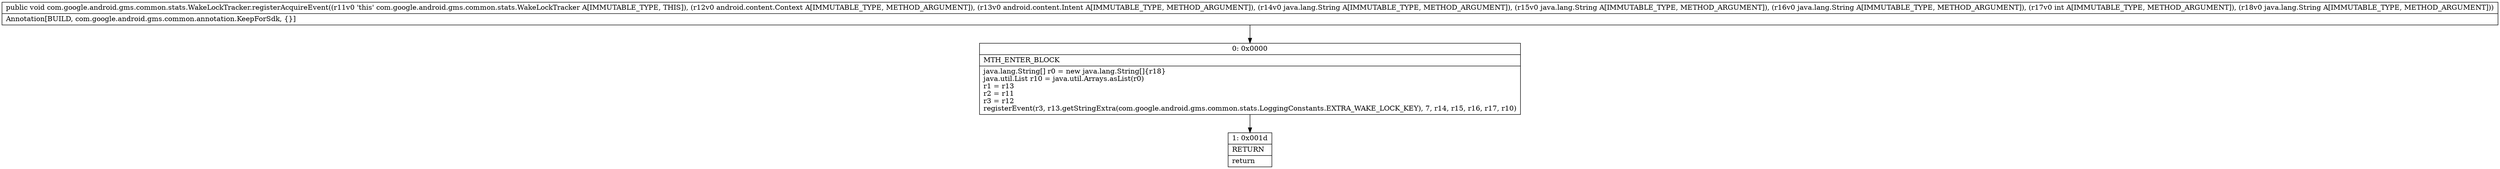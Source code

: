 digraph "CFG forcom.google.android.gms.common.stats.WakeLockTracker.registerAcquireEvent(Landroid\/content\/Context;Landroid\/content\/Intent;Ljava\/lang\/String;Ljava\/lang\/String;Ljava\/lang\/String;ILjava\/lang\/String;)V" {
Node_0 [shape=record,label="{0\:\ 0x0000|MTH_ENTER_BLOCK\l|java.lang.String[] r0 = new java.lang.String[]\{r18\}\ljava.util.List r10 = java.util.Arrays.asList(r0)\lr1 = r13\lr2 = r11\lr3 = r12\lregisterEvent(r3, r13.getStringExtra(com.google.android.gms.common.stats.LoggingConstants.EXTRA_WAKE_LOCK_KEY), 7, r14, r15, r16, r17, r10)\l}"];
Node_1 [shape=record,label="{1\:\ 0x001d|RETURN\l|return\l}"];
MethodNode[shape=record,label="{public void com.google.android.gms.common.stats.WakeLockTracker.registerAcquireEvent((r11v0 'this' com.google.android.gms.common.stats.WakeLockTracker A[IMMUTABLE_TYPE, THIS]), (r12v0 android.content.Context A[IMMUTABLE_TYPE, METHOD_ARGUMENT]), (r13v0 android.content.Intent A[IMMUTABLE_TYPE, METHOD_ARGUMENT]), (r14v0 java.lang.String A[IMMUTABLE_TYPE, METHOD_ARGUMENT]), (r15v0 java.lang.String A[IMMUTABLE_TYPE, METHOD_ARGUMENT]), (r16v0 java.lang.String A[IMMUTABLE_TYPE, METHOD_ARGUMENT]), (r17v0 int A[IMMUTABLE_TYPE, METHOD_ARGUMENT]), (r18v0 java.lang.String A[IMMUTABLE_TYPE, METHOD_ARGUMENT]))  | Annotation[BUILD, com.google.android.gms.common.annotation.KeepForSdk, \{\}]\l}"];
MethodNode -> Node_0;
Node_0 -> Node_1;
}

